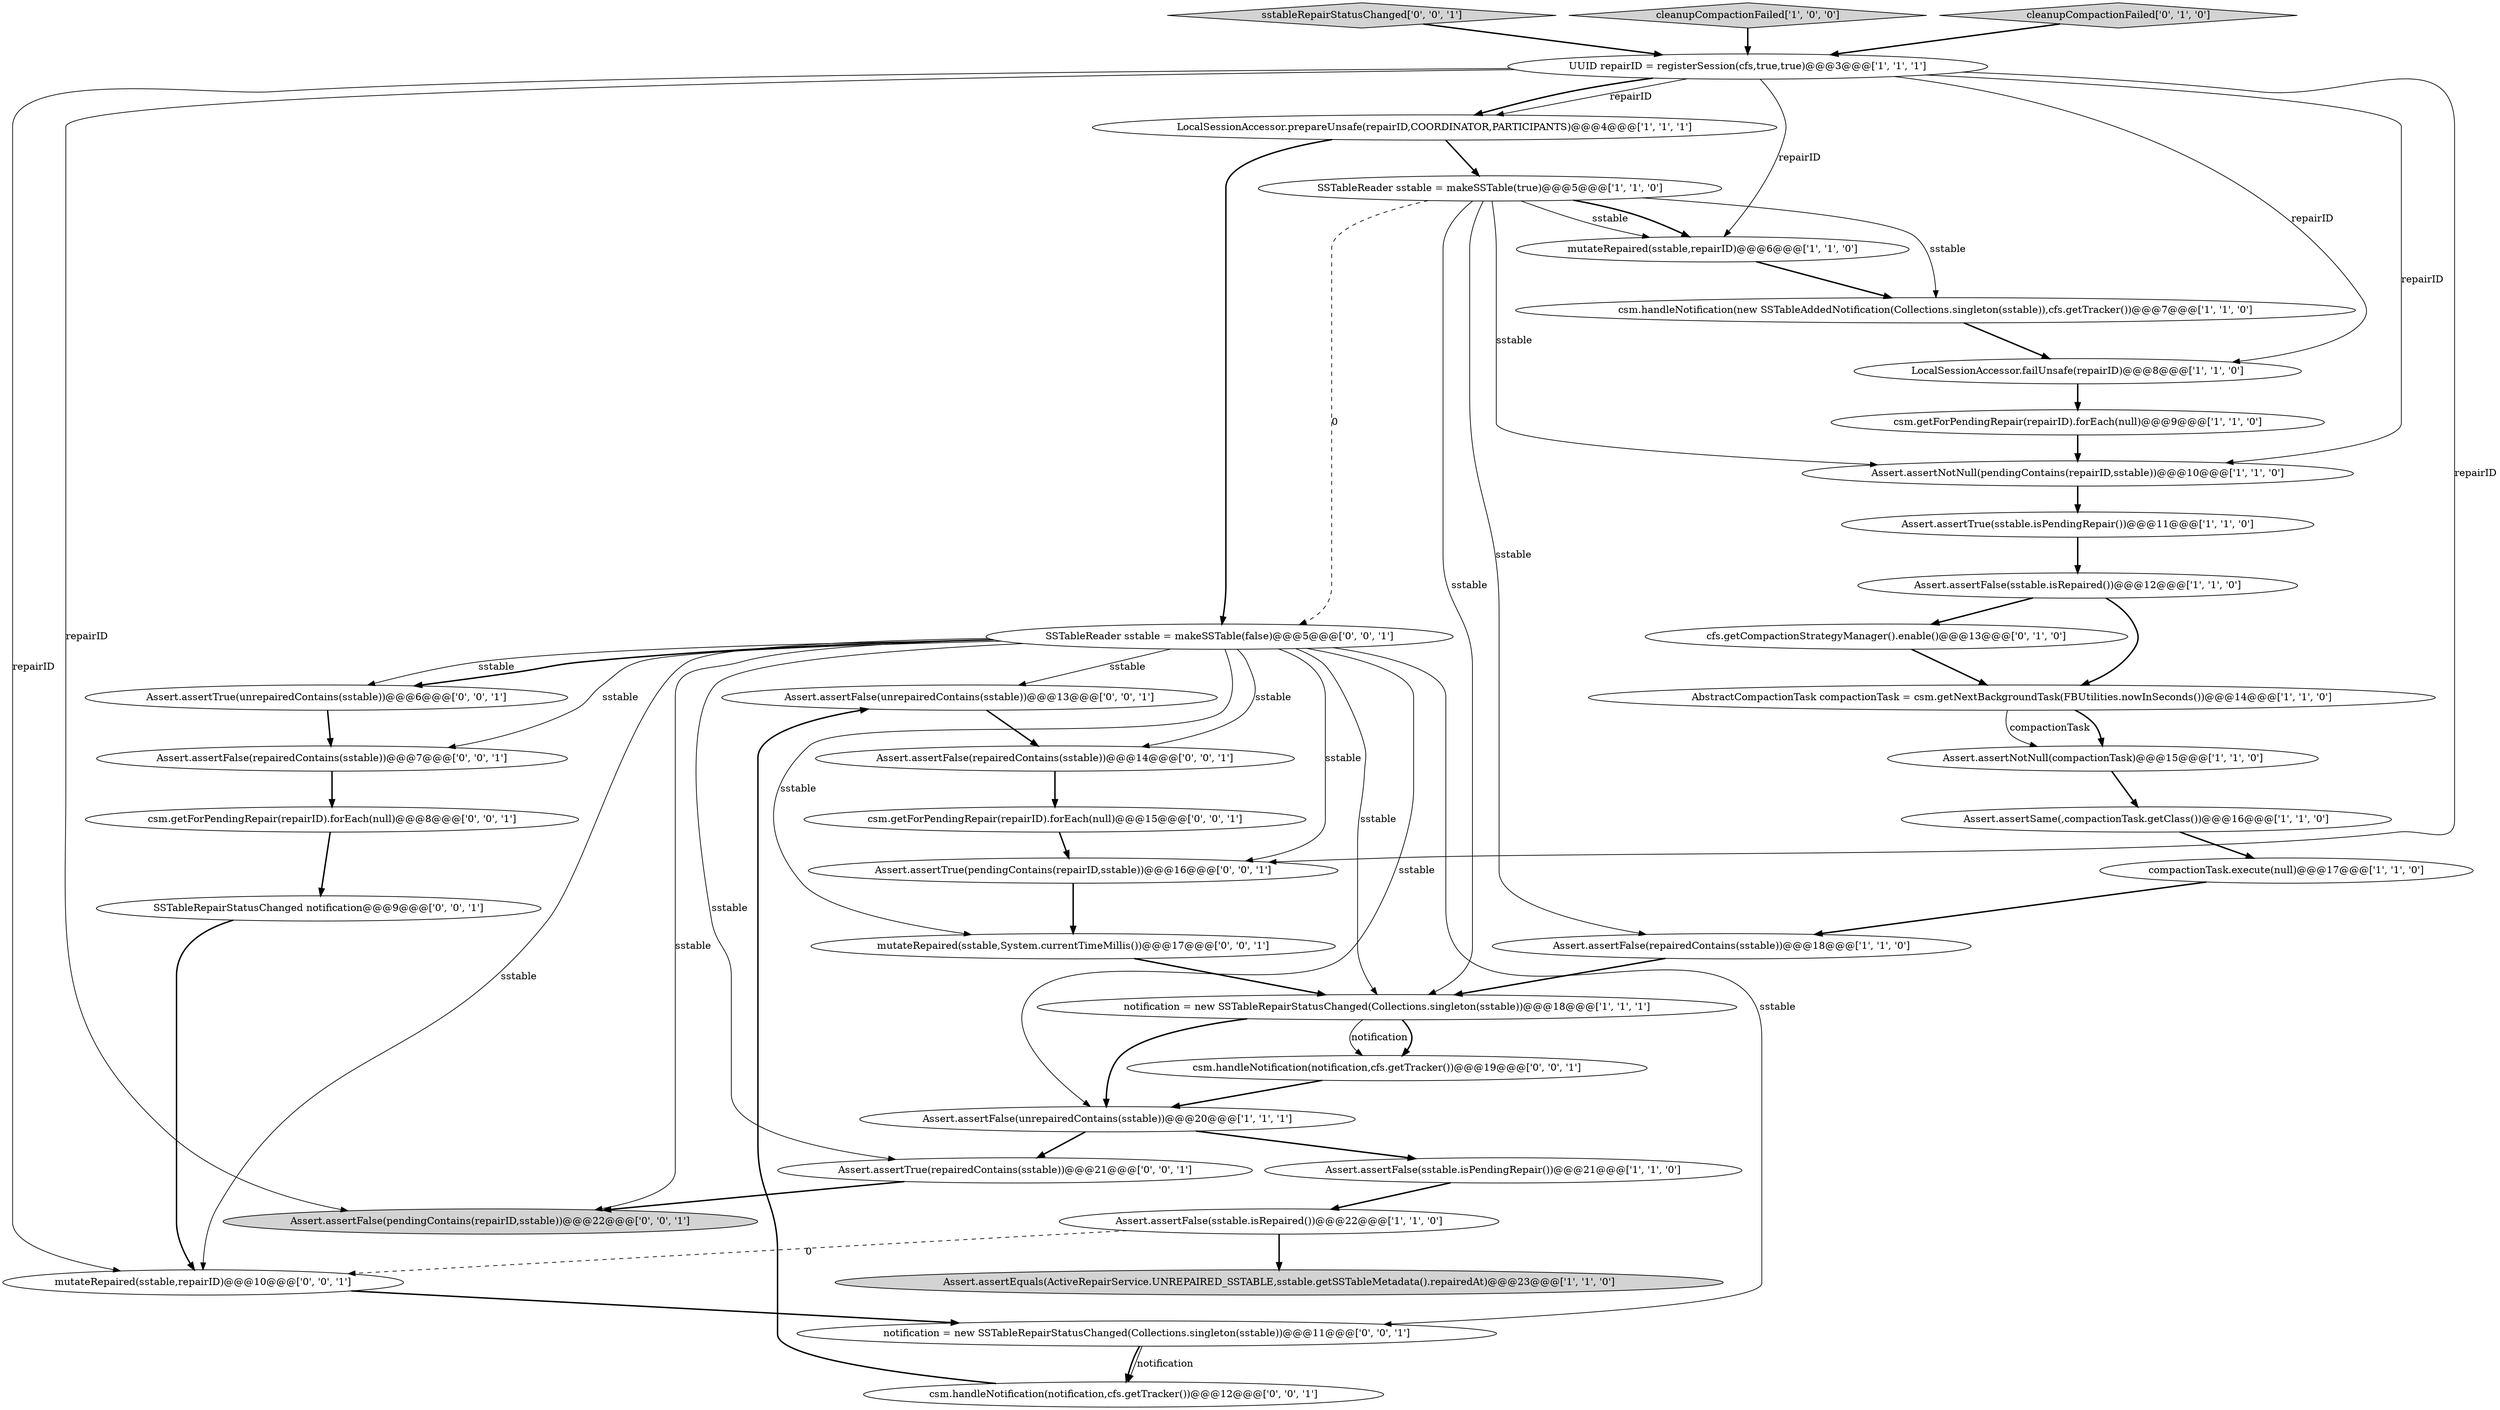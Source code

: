 digraph {
24 [style = filled, label = "Assert.assertFalse(unrepairedContains(sstable))@@@13@@@['0', '0', '1']", fillcolor = white, shape = ellipse image = "AAA0AAABBB3BBB"];
12 [style = filled, label = "LocalSessionAccessor.failUnsafe(repairID)@@@8@@@['1', '1', '0']", fillcolor = white, shape = ellipse image = "AAA0AAABBB1BBB"];
36 [style = filled, label = "csm.getForPendingRepair(repairID).forEach(null)@@@15@@@['0', '0', '1']", fillcolor = white, shape = ellipse image = "AAA0AAABBB3BBB"];
30 [style = filled, label = "sstableRepairStatusChanged['0', '0', '1']", fillcolor = lightgray, shape = diamond image = "AAA0AAABBB3BBB"];
26 [style = filled, label = "mutateRepaired(sstable,System.currentTimeMillis())@@@17@@@['0', '0', '1']", fillcolor = white, shape = ellipse image = "AAA0AAABBB3BBB"];
33 [style = filled, label = "SSTableReader sstable = makeSSTable(false)@@@5@@@['0', '0', '1']", fillcolor = white, shape = ellipse image = "AAA0AAABBB3BBB"];
5 [style = filled, label = "Assert.assertFalse(sstable.isRepaired())@@@22@@@['1', '1', '0']", fillcolor = white, shape = ellipse image = "AAA0AAABBB1BBB"];
20 [style = filled, label = "notification = new SSTableRepairStatusChanged(Collections.singleton(sstable))@@@18@@@['1', '1', '1']", fillcolor = white, shape = ellipse image = "AAA0AAABBB1BBB"];
37 [style = filled, label = "Assert.assertFalse(repairedContains(sstable))@@@7@@@['0', '0', '1']", fillcolor = white, shape = ellipse image = "AAA0AAABBB3BBB"];
11 [style = filled, label = "Assert.assertNotNull(compactionTask)@@@15@@@['1', '1', '0']", fillcolor = white, shape = ellipse image = "AAA0AAABBB1BBB"];
8 [style = filled, label = "cleanupCompactionFailed['1', '0', '0']", fillcolor = lightgray, shape = diamond image = "AAA0AAABBB1BBB"];
34 [style = filled, label = "csm.getForPendingRepair(repairID).forEach(null)@@@8@@@['0', '0', '1']", fillcolor = white, shape = ellipse image = "AAA0AAABBB3BBB"];
19 [style = filled, label = "Assert.assertSame(,compactionTask.getClass())@@@16@@@['1', '1', '0']", fillcolor = white, shape = ellipse image = "AAA0AAABBB1BBB"];
25 [style = filled, label = "csm.handleNotification(notification,cfs.getTracker())@@@12@@@['0', '0', '1']", fillcolor = white, shape = ellipse image = "AAA0AAABBB3BBB"];
7 [style = filled, label = "csm.getForPendingRepair(repairID).forEach(null)@@@9@@@['1', '1', '0']", fillcolor = white, shape = ellipse image = "AAA0AAABBB1BBB"];
6 [style = filled, label = "Assert.assertFalse(repairedContains(sstable))@@@18@@@['1', '1', '0']", fillcolor = white, shape = ellipse image = "AAA0AAABBB1BBB"];
27 [style = filled, label = "csm.handleNotification(notification,cfs.getTracker())@@@19@@@['0', '0', '1']", fillcolor = white, shape = ellipse image = "AAA0AAABBB3BBB"];
38 [style = filled, label = "notification = new SSTableRepairStatusChanged(Collections.singleton(sstable))@@@11@@@['0', '0', '1']", fillcolor = white, shape = ellipse image = "AAA0AAABBB3BBB"];
1 [style = filled, label = "AbstractCompactionTask compactionTask = csm.getNextBackgroundTask(FBUtilities.nowInSeconds())@@@14@@@['1', '1', '0']", fillcolor = white, shape = ellipse image = "AAA0AAABBB1BBB"];
32 [style = filled, label = "Assert.assertTrue(repairedContains(sstable))@@@21@@@['0', '0', '1']", fillcolor = white, shape = ellipse image = "AAA0AAABBB3BBB"];
28 [style = filled, label = "Assert.assertTrue(unrepairedContains(sstable))@@@6@@@['0', '0', '1']", fillcolor = white, shape = ellipse image = "AAA0AAABBB3BBB"];
21 [style = filled, label = "cfs.getCompactionStrategyManager().enable()@@@13@@@['0', '1', '0']", fillcolor = white, shape = ellipse image = "AAA1AAABBB2BBB"];
14 [style = filled, label = "SSTableReader sstable = makeSSTable(true)@@@5@@@['1', '1', '0']", fillcolor = white, shape = ellipse image = "AAA0AAABBB1BBB"];
2 [style = filled, label = "Assert.assertFalse(sstable.isRepaired())@@@12@@@['1', '1', '0']", fillcolor = white, shape = ellipse image = "AAA0AAABBB1BBB"];
22 [style = filled, label = "cleanupCompactionFailed['0', '1', '0']", fillcolor = lightgray, shape = diamond image = "AAA0AAABBB2BBB"];
9 [style = filled, label = "Assert.assertFalse(unrepairedContains(sstable))@@@20@@@['1', '1', '1']", fillcolor = white, shape = ellipse image = "AAA0AAABBB1BBB"];
13 [style = filled, label = "mutateRepaired(sstable,repairID)@@@6@@@['1', '1', '0']", fillcolor = white, shape = ellipse image = "AAA0AAABBB1BBB"];
16 [style = filled, label = "compactionTask.execute(null)@@@17@@@['1', '1', '0']", fillcolor = white, shape = ellipse image = "AAA0AAABBB1BBB"];
39 [style = filled, label = "Assert.assertFalse(pendingContains(repairID,sstable))@@@22@@@['0', '0', '1']", fillcolor = lightgray, shape = ellipse image = "AAA0AAABBB3BBB"];
17 [style = filled, label = "UUID repairID = registerSession(cfs,true,true)@@@3@@@['1', '1', '1']", fillcolor = white, shape = ellipse image = "AAA0AAABBB1BBB"];
10 [style = filled, label = "Assert.assertNotNull(pendingContains(repairID,sstable))@@@10@@@['1', '1', '0']", fillcolor = white, shape = ellipse image = "AAA0AAABBB1BBB"];
0 [style = filled, label = "csm.handleNotification(new SSTableAddedNotification(Collections.singleton(sstable)),cfs.getTracker())@@@7@@@['1', '1', '0']", fillcolor = white, shape = ellipse image = "AAA0AAABBB1BBB"];
3 [style = filled, label = "Assert.assertFalse(sstable.isPendingRepair())@@@21@@@['1', '1', '0']", fillcolor = white, shape = ellipse image = "AAA0AAABBB1BBB"];
23 [style = filled, label = "SSTableRepairStatusChanged notification@@@9@@@['0', '0', '1']", fillcolor = white, shape = ellipse image = "AAA0AAABBB3BBB"];
29 [style = filled, label = "Assert.assertTrue(pendingContains(repairID,sstable))@@@16@@@['0', '0', '1']", fillcolor = white, shape = ellipse image = "AAA0AAABBB3BBB"];
31 [style = filled, label = "Assert.assertFalse(repairedContains(sstable))@@@14@@@['0', '0', '1']", fillcolor = white, shape = ellipse image = "AAA0AAABBB3BBB"];
18 [style = filled, label = "Assert.assertEquals(ActiveRepairService.UNREPAIRED_SSTABLE,sstable.getSSTableMetadata().repairedAt)@@@23@@@['1', '1', '0']", fillcolor = lightgray, shape = ellipse image = "AAA0AAABBB1BBB"];
4 [style = filled, label = "Assert.assertTrue(sstable.isPendingRepair())@@@11@@@['1', '1', '0']", fillcolor = white, shape = ellipse image = "AAA0AAABBB1BBB"];
35 [style = filled, label = "mutateRepaired(sstable,repairID)@@@10@@@['0', '0', '1']", fillcolor = white, shape = ellipse image = "AAA0AAABBB3BBB"];
15 [style = filled, label = "LocalSessionAccessor.prepareUnsafe(repairID,COORDINATOR,PARTICIPANTS)@@@4@@@['1', '1', '1']", fillcolor = white, shape = ellipse image = "AAA0AAABBB1BBB"];
17->39 [style = solid, label="repairID"];
17->13 [style = solid, label="repairID"];
12->7 [style = bold, label=""];
38->25 [style = bold, label=""];
20->27 [style = bold, label=""];
38->25 [style = solid, label="notification"];
5->35 [style = dashed, label="0"];
14->33 [style = dashed, label="0"];
33->32 [style = solid, label="sstable"];
36->29 [style = bold, label=""];
15->33 [style = bold, label=""];
7->10 [style = bold, label=""];
13->0 [style = bold, label=""];
17->29 [style = solid, label="repairID"];
25->24 [style = bold, label=""];
32->39 [style = bold, label=""];
26->20 [style = bold, label=""];
14->10 [style = solid, label="sstable"];
9->3 [style = bold, label=""];
33->28 [style = solid, label="sstable"];
14->13 [style = bold, label=""];
33->35 [style = solid, label="sstable"];
34->23 [style = bold, label=""];
27->9 [style = bold, label=""];
14->20 [style = solid, label="sstable"];
22->17 [style = bold, label=""];
6->20 [style = bold, label=""];
8->17 [style = bold, label=""];
3->5 [style = bold, label=""];
33->20 [style = solid, label="sstable"];
33->28 [style = bold, label=""];
4->2 [style = bold, label=""];
1->11 [style = bold, label=""];
1->11 [style = solid, label="compactionTask"];
17->15 [style = solid, label="repairID"];
33->29 [style = solid, label="sstable"];
33->9 [style = solid, label="sstable"];
14->13 [style = solid, label="sstable"];
33->26 [style = solid, label="sstable"];
19->16 [style = bold, label=""];
37->34 [style = bold, label=""];
23->35 [style = bold, label=""];
0->12 [style = bold, label=""];
24->31 [style = bold, label=""];
14->6 [style = solid, label="sstable"];
33->24 [style = solid, label="sstable"];
17->15 [style = bold, label=""];
15->14 [style = bold, label=""];
10->4 [style = bold, label=""];
11->19 [style = bold, label=""];
2->1 [style = bold, label=""];
28->37 [style = bold, label=""];
35->38 [style = bold, label=""];
17->10 [style = solid, label="repairID"];
16->6 [style = bold, label=""];
33->31 [style = solid, label="sstable"];
5->18 [style = bold, label=""];
33->38 [style = solid, label="sstable"];
17->12 [style = solid, label="repairID"];
20->27 [style = solid, label="notification"];
20->9 [style = bold, label=""];
14->0 [style = solid, label="sstable"];
33->39 [style = solid, label="sstable"];
21->1 [style = bold, label=""];
31->36 [style = bold, label=""];
9->32 [style = bold, label=""];
30->17 [style = bold, label=""];
33->37 [style = solid, label="sstable"];
17->35 [style = solid, label="repairID"];
2->21 [style = bold, label=""];
29->26 [style = bold, label=""];
}
